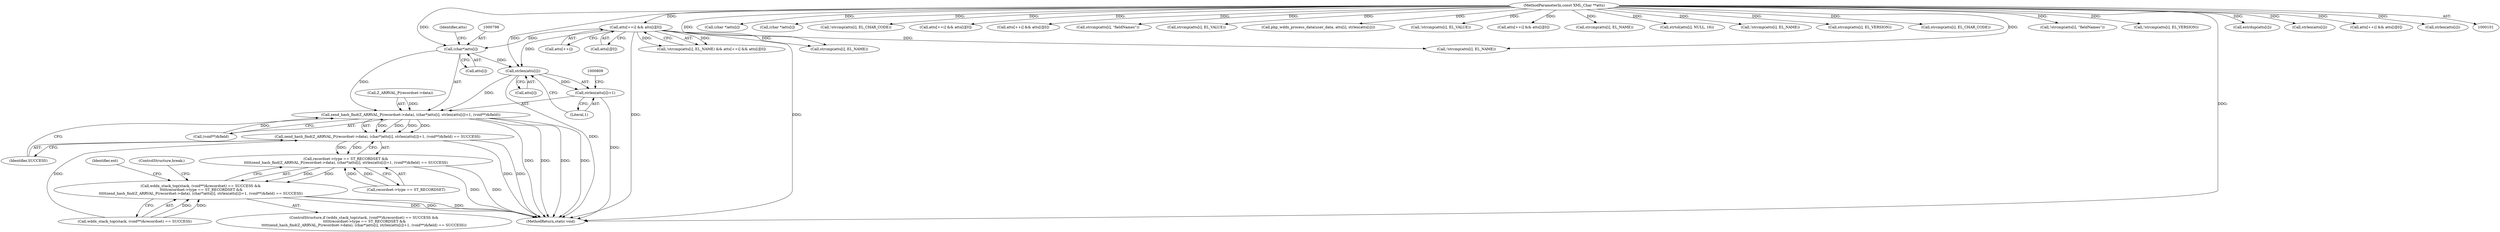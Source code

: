 digraph "1_php-src_c4cca4c20e75359c9a13a1f9a36cb7b4e9601d29?w=1@API" {
"1000803" [label="(Call,strlen(atts[i]))"];
"1000762" [label="(Call,atts[++i] && atts[i][0])"];
"1000104" [label="(MethodParameterIn,const XML_Char **atts)"];
"1000797" [label="(Call,(char*)atts[i])"];
"1000792" [label="(Call,zend_hash_find(Z_ARRVAL_P(recordset->data), (char*)atts[i], strlen(atts[i])+1, (void**)&field))"];
"1000791" [label="(Call,zend_hash_find(Z_ARRVAL_P(recordset->data), (char*)atts[i], strlen(atts[i])+1, (void**)&field) == SUCCESS)"];
"1000785" [label="(Call,recordset->type == ST_RECORDSET &&\n\t\t\t\t\tzend_hash_find(Z_ARRVAL_P(recordset->data), (char*)atts[i], strlen(atts[i])+1, (void**)&field) == SUCCESS)"];
"1000776" [label="(Call,wddx_stack_top(stack, (void**)&recordset) == SUCCESS &&\n \t\t\t\t\trecordset->type == ST_RECORDSET &&\n\t\t\t\t\tzend_hash_find(Z_ARRVAL_P(recordset->data), (char*)atts[i], strlen(atts[i])+1, (void**)&field) == SUCCESS)"];
"1000802" [label="(Call,strlen(atts[i])+1)"];
"1000627" [label="(Call,(char *)atts[i])"];
"1000638" [label="(Call,(char *)atts[i])"];
"1000256" [label="(Call,!strcmp(atts[i], EL_CHAR_CODE))"];
"1000803" [label="(Call,strlen(atts[i]))"];
"1000797" [label="(Call,(char*)atts[i])"];
"1000763" [label="(Call,atts[++i])"];
"1000362" [label="(Call,atts[++i] && atts[i][0])"];
"1000762" [label="(Call,atts[++i] && atts[i][0])"];
"1000805" [label="(Identifier,atts)"];
"1000777" [label="(Call,wddx_stack_top(stack, (void**)&recordset) == SUCCESS)"];
"1000775" [label="(ControlStructure,if (wddx_stack_top(stack, (void**)&recordset) == SUCCESS &&\n \t\t\t\t\trecordset->type == ST_RECORDSET &&\n\t\t\t\t\tzend_hash_find(Z_ARRVAL_P(recordset->data), (char*)atts[i], strlen(atts[i])+1, (void**)&field) == SUCCESS))"];
"1000767" [label="(Call,atts[i][0])"];
"1000262" [label="(Call,atts[++i] && atts[i][0])"];
"1000804" [label="(Call,atts[i])"];
"1000603" [label="(Call,strcmp(atts[i], \"fieldNames\"))"];
"1000807" [label="(Literal,1)"];
"1000357" [label="(Call,strcmp(atts[i], EL_VALUE))"];
"1000401" [label="(Call,php_wddx_process_data(user_data, atts[i], strlen(atts[i])))"];
"1000793" [label="(Call,Z_ARRVAL_P(recordset->data))"];
"1000808" [label="(Call,(void**)&field)"];
"1000356" [label="(Call,!strcmp(atts[i], EL_VALUE))"];
"1000104" [label="(MethodParameterIn,const XML_Char **atts)"];
"1000538" [label="(Call,atts[++i] && atts[i][0])"];
"1000864" [label="(MethodReturn,static void)"];
"1000533" [label="(Call,strcmp(atts[i], EL_NAME))"];
"1000755" [label="(Call,!strcmp(atts[i], EL_NAME) && atts[++i] && atts[i][0])"];
"1000281" [label="(Call,strtol(atts[i], NULL, 16))"];
"1000532" [label="(Call,!strcmp(atts[i], EL_NAME))"];
"1000134" [label="(Call,strcmp(atts[i], EL_VERSION))"];
"1000802" [label="(Call,strlen(atts[i])+1)"];
"1000820" [label="(ControlStructure,break;)"];
"1000785" [label="(Call,recordset->type == ST_RECORDSET &&\n\t\t\t\t\tzend_hash_find(Z_ARRVAL_P(recordset->data), (char*)atts[i], strlen(atts[i])+1, (void**)&field) == SUCCESS)"];
"1000257" [label="(Call,strcmp(atts[i], EL_CHAR_CODE))"];
"1000757" [label="(Call,strcmp(atts[i], EL_NAME))"];
"1000799" [label="(Call,atts[i])"];
"1000816" [label="(Identifier,ent)"];
"1000776" [label="(Call,wddx_stack_top(stack, (void**)&recordset) == SUCCESS &&\n \t\t\t\t\trecordset->type == ST_RECORDSET &&\n\t\t\t\t\tzend_hash_find(Z_ARRVAL_P(recordset->data), (char*)atts[i], strlen(atts[i])+1, (void**)&field) == SUCCESS)"];
"1000602" [label="(Call,!strcmp(atts[i], \"fieldNames\"))"];
"1000133" [label="(Call,!strcmp(atts[i], EL_VERSION))"];
"1000792" [label="(Call,zend_hash_find(Z_ARRVAL_P(recordset->data), (char*)atts[i], strlen(atts[i])+1, (void**)&field))"];
"1000756" [label="(Call,!strcmp(atts[i], EL_NAME))"];
"1000561" [label="(Call,estrdup(atts[i]))"];
"1000791" [label="(Call,zend_hash_find(Z_ARRVAL_P(recordset->data), (char*)atts[i], strlen(atts[i])+1, (void**)&field) == SUCCESS)"];
"1000632" [label="(Call,strlen(atts[i]))"];
"1000608" [label="(Call,atts[++i] && atts[i][0])"];
"1000786" [label="(Call,recordset->type == ST_RECORDSET)"];
"1000406" [label="(Call,strlen(atts[i]))"];
"1000812" [label="(Identifier,SUCCESS)"];
"1000803" -> "1000802"  [label="AST: "];
"1000803" -> "1000804"  [label="CFG: "];
"1000804" -> "1000803"  [label="AST: "];
"1000807" -> "1000803"  [label="CFG: "];
"1000803" -> "1000864"  [label="DDG: "];
"1000803" -> "1000792"  [label="DDG: "];
"1000803" -> "1000802"  [label="DDG: "];
"1000762" -> "1000803"  [label="DDG: "];
"1000797" -> "1000803"  [label="DDG: "];
"1000104" -> "1000803"  [label="DDG: "];
"1000762" -> "1000755"  [label="AST: "];
"1000762" -> "1000763"  [label="CFG: "];
"1000762" -> "1000767"  [label="CFG: "];
"1000763" -> "1000762"  [label="AST: "];
"1000767" -> "1000762"  [label="AST: "];
"1000755" -> "1000762"  [label="CFG: "];
"1000762" -> "1000864"  [label="DDG: "];
"1000762" -> "1000864"  [label="DDG: "];
"1000762" -> "1000756"  [label="DDG: "];
"1000762" -> "1000757"  [label="DDG: "];
"1000762" -> "1000755"  [label="DDG: "];
"1000762" -> "1000755"  [label="DDG: "];
"1000104" -> "1000762"  [label="DDG: "];
"1000762" -> "1000797"  [label="DDG: "];
"1000104" -> "1000101"  [label="AST: "];
"1000104" -> "1000864"  [label="DDG: "];
"1000104" -> "1000133"  [label="DDG: "];
"1000104" -> "1000134"  [label="DDG: "];
"1000104" -> "1000256"  [label="DDG: "];
"1000104" -> "1000257"  [label="DDG: "];
"1000104" -> "1000262"  [label="DDG: "];
"1000104" -> "1000281"  [label="DDG: "];
"1000104" -> "1000356"  [label="DDG: "];
"1000104" -> "1000357"  [label="DDG: "];
"1000104" -> "1000362"  [label="DDG: "];
"1000104" -> "1000401"  [label="DDG: "];
"1000104" -> "1000406"  [label="DDG: "];
"1000104" -> "1000532"  [label="DDG: "];
"1000104" -> "1000533"  [label="DDG: "];
"1000104" -> "1000538"  [label="DDG: "];
"1000104" -> "1000561"  [label="DDG: "];
"1000104" -> "1000602"  [label="DDG: "];
"1000104" -> "1000603"  [label="DDG: "];
"1000104" -> "1000608"  [label="DDG: "];
"1000104" -> "1000627"  [label="DDG: "];
"1000104" -> "1000632"  [label="DDG: "];
"1000104" -> "1000638"  [label="DDG: "];
"1000104" -> "1000756"  [label="DDG: "];
"1000104" -> "1000757"  [label="DDG: "];
"1000104" -> "1000797"  [label="DDG: "];
"1000797" -> "1000792"  [label="AST: "];
"1000797" -> "1000799"  [label="CFG: "];
"1000798" -> "1000797"  [label="AST: "];
"1000799" -> "1000797"  [label="AST: "];
"1000805" -> "1000797"  [label="CFG: "];
"1000797" -> "1000792"  [label="DDG: "];
"1000792" -> "1000791"  [label="AST: "];
"1000792" -> "1000808"  [label="CFG: "];
"1000793" -> "1000792"  [label="AST: "];
"1000802" -> "1000792"  [label="AST: "];
"1000808" -> "1000792"  [label="AST: "];
"1000812" -> "1000792"  [label="CFG: "];
"1000792" -> "1000864"  [label="DDG: "];
"1000792" -> "1000864"  [label="DDG: "];
"1000792" -> "1000864"  [label="DDG: "];
"1000792" -> "1000864"  [label="DDG: "];
"1000792" -> "1000791"  [label="DDG: "];
"1000792" -> "1000791"  [label="DDG: "];
"1000792" -> "1000791"  [label="DDG: "];
"1000792" -> "1000791"  [label="DDG: "];
"1000793" -> "1000792"  [label="DDG: "];
"1000808" -> "1000792"  [label="DDG: "];
"1000791" -> "1000785"  [label="AST: "];
"1000791" -> "1000812"  [label="CFG: "];
"1000812" -> "1000791"  [label="AST: "];
"1000785" -> "1000791"  [label="CFG: "];
"1000791" -> "1000864"  [label="DDG: "];
"1000791" -> "1000864"  [label="DDG: "];
"1000791" -> "1000785"  [label="DDG: "];
"1000791" -> "1000785"  [label="DDG: "];
"1000777" -> "1000791"  [label="DDG: "];
"1000785" -> "1000776"  [label="AST: "];
"1000785" -> "1000786"  [label="CFG: "];
"1000786" -> "1000785"  [label="AST: "];
"1000776" -> "1000785"  [label="CFG: "];
"1000785" -> "1000864"  [label="DDG: "];
"1000785" -> "1000864"  [label="DDG: "];
"1000785" -> "1000776"  [label="DDG: "];
"1000785" -> "1000776"  [label="DDG: "];
"1000786" -> "1000785"  [label="DDG: "];
"1000786" -> "1000785"  [label="DDG: "];
"1000776" -> "1000775"  [label="AST: "];
"1000776" -> "1000777"  [label="CFG: "];
"1000777" -> "1000776"  [label="AST: "];
"1000816" -> "1000776"  [label="CFG: "];
"1000820" -> "1000776"  [label="CFG: "];
"1000776" -> "1000864"  [label="DDG: "];
"1000776" -> "1000864"  [label="DDG: "];
"1000776" -> "1000864"  [label="DDG: "];
"1000777" -> "1000776"  [label="DDG: "];
"1000777" -> "1000776"  [label="DDG: "];
"1000802" -> "1000807"  [label="CFG: "];
"1000807" -> "1000802"  [label="AST: "];
"1000809" -> "1000802"  [label="CFG: "];
"1000802" -> "1000864"  [label="DDG: "];
}
